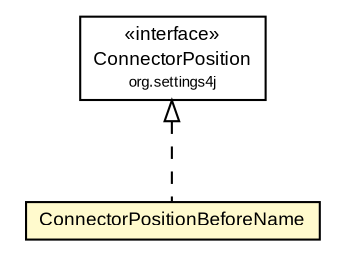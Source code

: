 #!/usr/local/bin/dot
#
# Class diagram 
# Generated by UMLGraph version R5_6-24-gf6e263 (http://www.umlgraph.org/)
#

digraph G {
	edge [fontname="arial",fontsize=10,labelfontname="arial",labelfontsize=10];
	node [fontname="arial",fontsize=10,shape=plaintext];
	nodesep=0.25;
	ranksep=0.5;
	// org.settings4j.ConnectorPosition
	c1787 [label=<<table title="org.settings4j.ConnectorPosition" border="0" cellborder="1" cellspacing="0" cellpadding="2" port="p" href="../../ConnectorPosition.html">
		<tr><td><table border="0" cellspacing="0" cellpadding="1">
<tr><td align="center" balign="center"> &#171;interface&#187; </td></tr>
<tr><td align="center" balign="center"> ConnectorPosition </td></tr>
<tr><td align="center" balign="center"><font point-size="7.0"> org.settings4j </font></td></tr>
		</table></td></tr>
		</table>>, URL="../../ConnectorPosition.html", fontname="arial", fontcolor="black", fontsize=9.0];
	// org.settings4j.settings.position.ConnectorPositionBeforeName
	c1812 [label=<<table title="org.settings4j.settings.position.ConnectorPositionBeforeName" border="0" cellborder="1" cellspacing="0" cellpadding="2" port="p" bgcolor="lemonChiffon" href="./ConnectorPositionBeforeName.html">
		<tr><td><table border="0" cellspacing="0" cellpadding="1">
<tr><td align="center" balign="center"> ConnectorPositionBeforeName </td></tr>
		</table></td></tr>
		</table>>, URL="./ConnectorPositionBeforeName.html", fontname="arial", fontcolor="black", fontsize=9.0];
	//org.settings4j.settings.position.ConnectorPositionBeforeName implements org.settings4j.ConnectorPosition
	c1787:p -> c1812:p [dir=back,arrowtail=empty,style=dashed];
}


